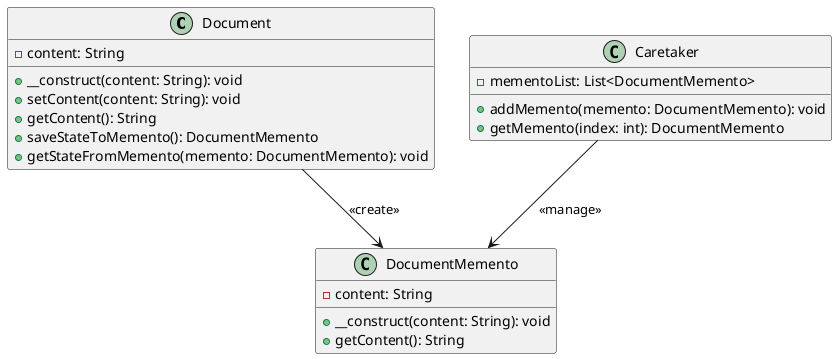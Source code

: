 @startuml

class Document {
    -content: String
    +__construct(content: String): void
    +setContent(content: String): void
    +getContent(): String
    +saveStateToMemento(): DocumentMemento
    +getStateFromMemento(memento: DocumentMemento): void
}

class DocumentMemento {
    -content: String
    +__construct(content: String): void
    +getContent(): String
}

class Caretaker {
    -mementoList: List<DocumentMemento>
    +addMemento(memento: DocumentMemento): void
    +getMemento(index: int): DocumentMemento
}

Document --> DocumentMemento: <<create>>
Caretaker --> DocumentMemento: <<manage>>

@enduml